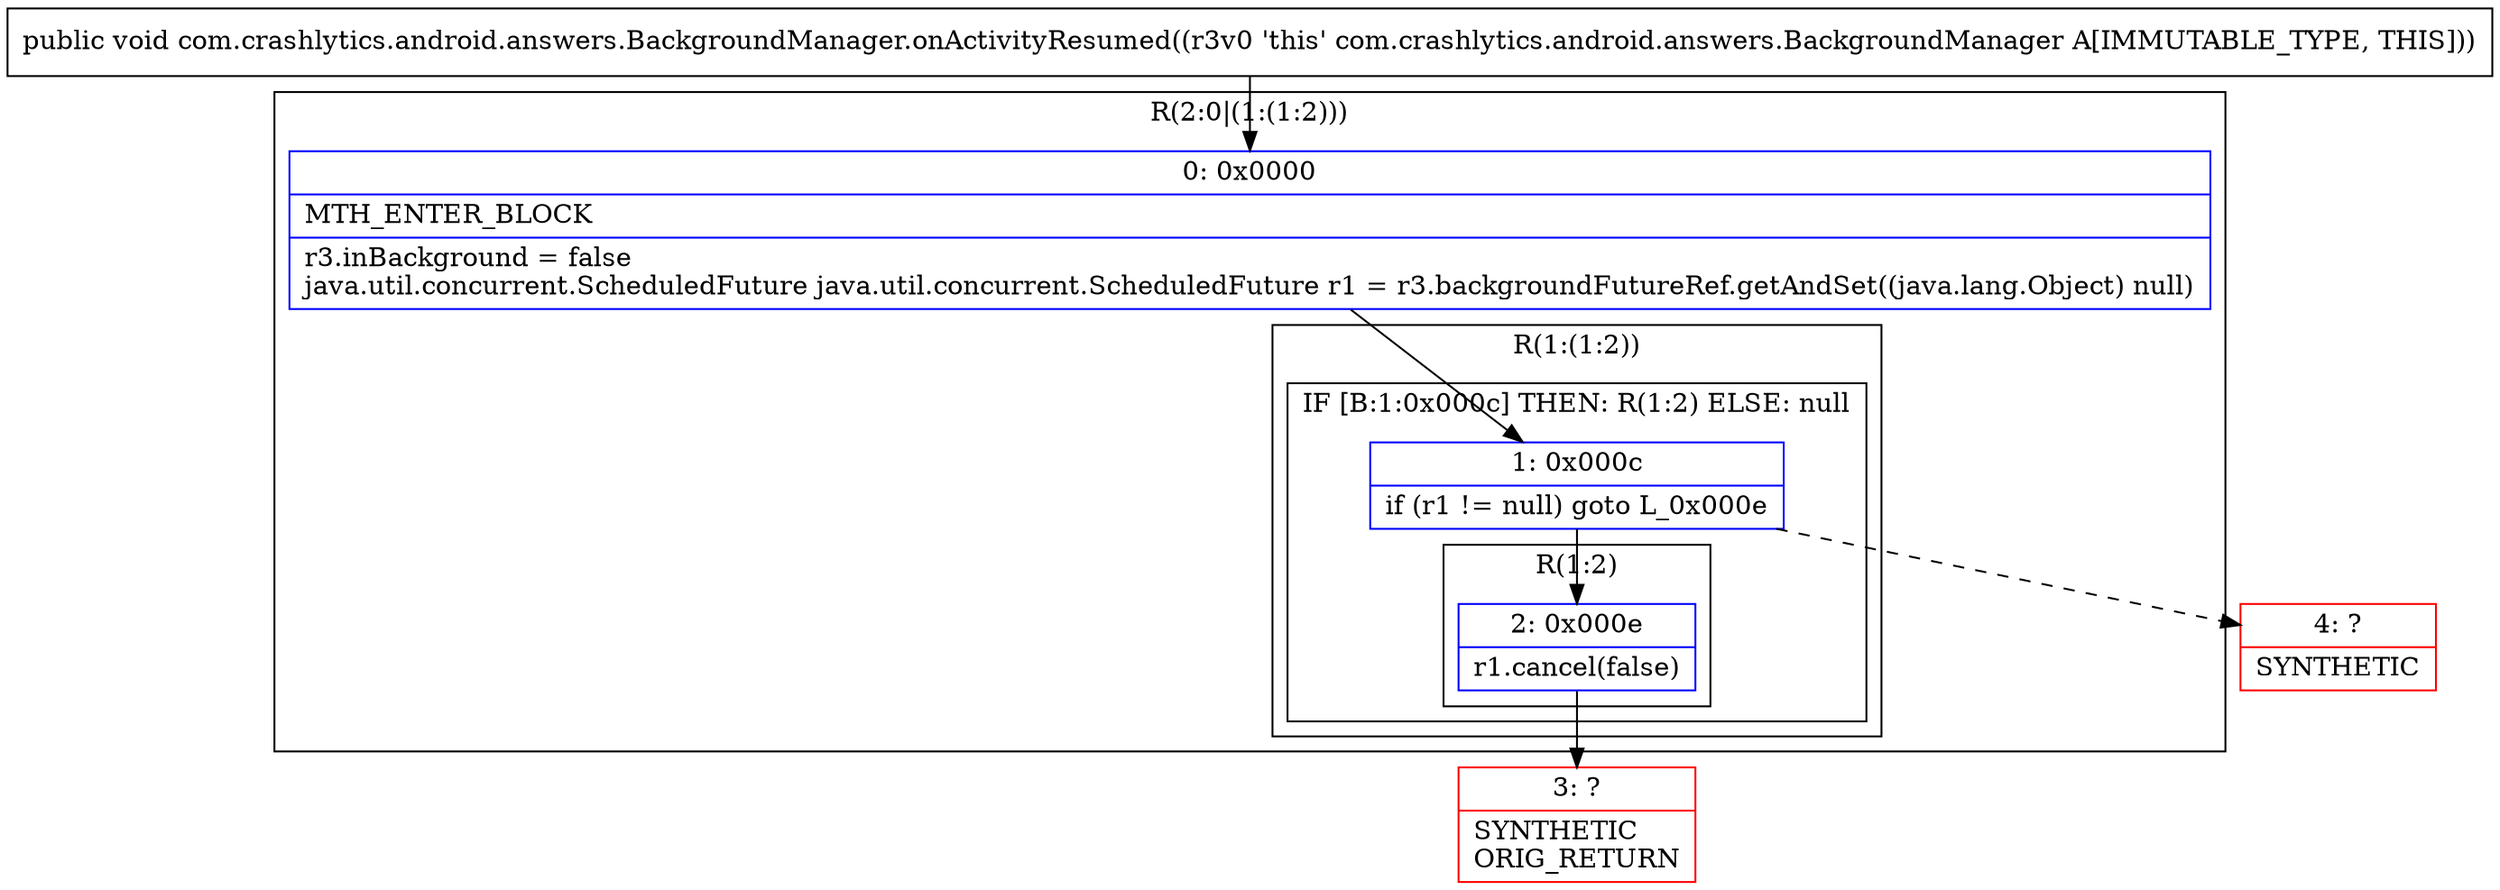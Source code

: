 digraph "CFG forcom.crashlytics.android.answers.BackgroundManager.onActivityResumed()V" {
subgraph cluster_Region_1051415976 {
label = "R(2:0|(1:(1:2)))";
node [shape=record,color=blue];
Node_0 [shape=record,label="{0\:\ 0x0000|MTH_ENTER_BLOCK\l|r3.inBackground = false\ljava.util.concurrent.ScheduledFuture java.util.concurrent.ScheduledFuture r1 = r3.backgroundFutureRef.getAndSet((java.lang.Object) null)\l}"];
subgraph cluster_Region_1381794402 {
label = "R(1:(1:2))";
node [shape=record,color=blue];
subgraph cluster_IfRegion_928222268 {
label = "IF [B:1:0x000c] THEN: R(1:2) ELSE: null";
node [shape=record,color=blue];
Node_1 [shape=record,label="{1\:\ 0x000c|if (r1 != null) goto L_0x000e\l}"];
subgraph cluster_Region_2071915221 {
label = "R(1:2)";
node [shape=record,color=blue];
Node_2 [shape=record,label="{2\:\ 0x000e|r1.cancel(false)\l}"];
}
}
}
}
Node_3 [shape=record,color=red,label="{3\:\ ?|SYNTHETIC\lORIG_RETURN\l}"];
Node_4 [shape=record,color=red,label="{4\:\ ?|SYNTHETIC\l}"];
MethodNode[shape=record,label="{public void com.crashlytics.android.answers.BackgroundManager.onActivityResumed((r3v0 'this' com.crashlytics.android.answers.BackgroundManager A[IMMUTABLE_TYPE, THIS])) }"];
MethodNode -> Node_0;
Node_0 -> Node_1;
Node_1 -> Node_2;
Node_1 -> Node_4[style=dashed];
Node_2 -> Node_3;
}

